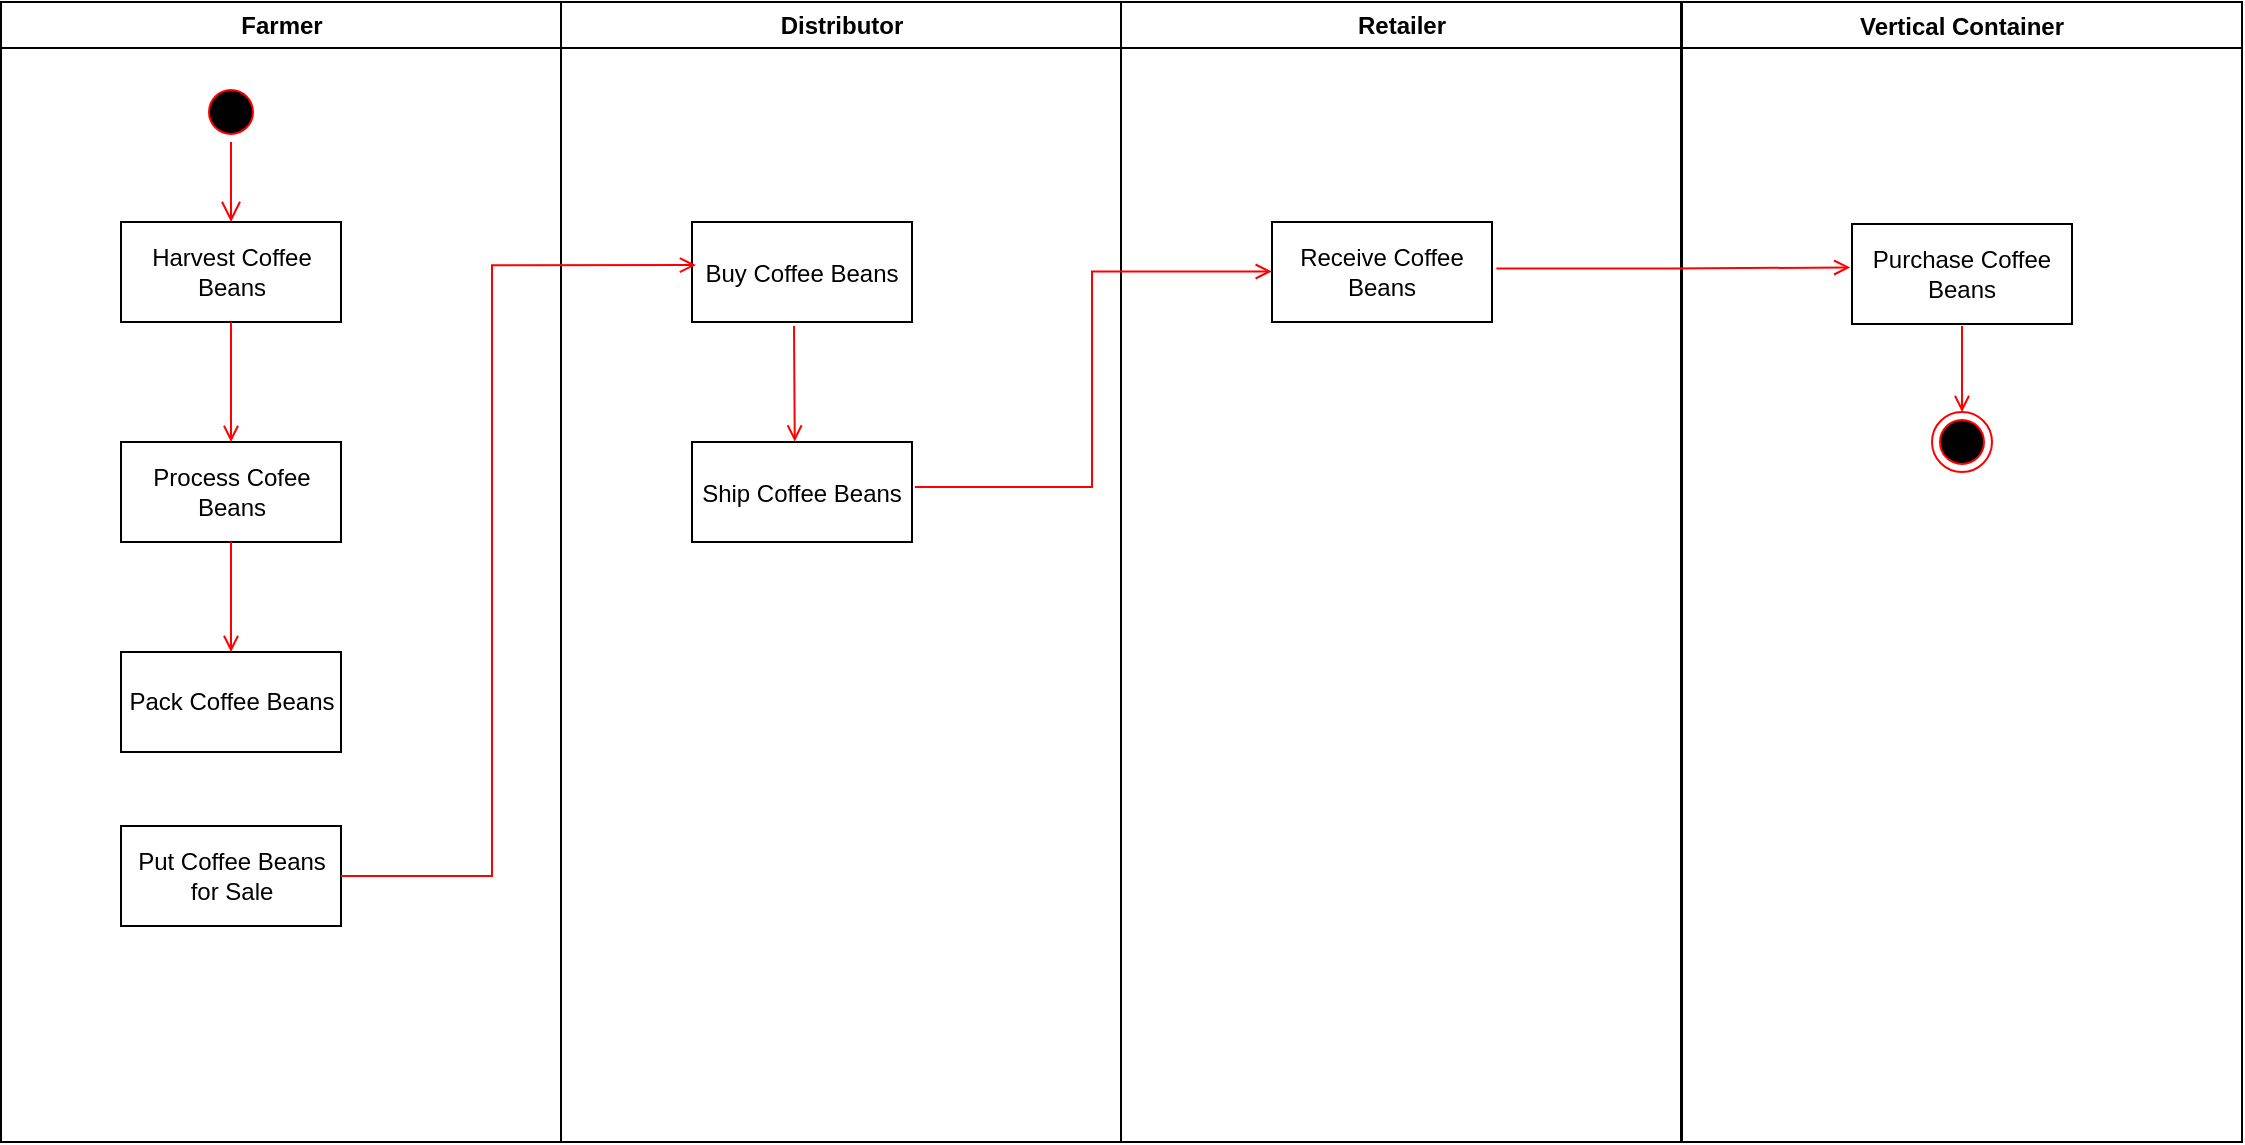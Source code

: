 <mxfile version="20.1.1" type="github" pages="2">
  <diagram name="Activity Diagram" id="e7e014a7-5840-1c2e-5031-d8a46d1fe8dd">
    <mxGraphModel dx="1483" dy="806" grid="1" gridSize="10" guides="1" tooltips="1" connect="1" arrows="1" fold="1" page="1" pageScale="1" pageWidth="1169" pageHeight="826" background="none" math="0" shadow="0">
      <root>
        <mxCell id="0" />
        <mxCell id="1" parent="0" />
        <mxCell id="2" value="Farmer" style="swimlane;whiteSpace=wrap" parent="1" vertex="1">
          <mxGeometry x="164.5" y="128" width="280" height="570" as="geometry" />
        </mxCell>
        <mxCell id="5" value="" style="ellipse;shape=startState;fillColor=#000000;strokeColor=#ff0000;" parent="2" vertex="1">
          <mxGeometry x="100" y="40" width="30" height="30" as="geometry" />
        </mxCell>
        <mxCell id="6" value="" style="edgeStyle=elbowEdgeStyle;elbow=horizontal;verticalAlign=bottom;endArrow=open;endSize=8;strokeColor=#FF0000;endFill=1;rounded=0" parent="2" source="5" target="7" edge="1">
          <mxGeometry x="100" y="40" as="geometry">
            <mxPoint x="115" y="110" as="targetPoint" />
          </mxGeometry>
        </mxCell>
        <mxCell id="7" value="Harvest Coffee Beans" style="whiteSpace=wrap;" parent="2" vertex="1">
          <mxGeometry x="60" y="110" width="110" height="50" as="geometry" />
        </mxCell>
        <mxCell id="8" value="Process Cofee Beans" style="whiteSpace=wrap;" parent="2" vertex="1">
          <mxGeometry x="60" y="220" width="110" height="50" as="geometry" />
        </mxCell>
        <mxCell id="9" value="" style="endArrow=open;strokeColor=#FF0000;endFill=1;rounded=0" parent="2" source="7" target="8" edge="1">
          <mxGeometry relative="1" as="geometry" />
        </mxCell>
        <mxCell id="10" value="Pack Coffee Beans" style="whiteSpace=wrap;" parent="2" vertex="1">
          <mxGeometry x="60" y="325" width="110" height="50" as="geometry" />
        </mxCell>
        <mxCell id="11" value="" style="endArrow=open;strokeColor=#FF0000;endFill=1;rounded=0" parent="2" source="8" target="10" edge="1">
          <mxGeometry relative="1" as="geometry" />
        </mxCell>
        <mxCell id="f47Q_pFwa8DA4vRjLItJ-41" value="Put Coffee Beans for Sale" style="whiteSpace=wrap;" vertex="1" parent="2">
          <mxGeometry x="60" y="412" width="110" height="50" as="geometry" />
        </mxCell>
        <mxCell id="3" value="Distributor" style="swimlane;whiteSpace=wrap" parent="1" vertex="1">
          <mxGeometry x="444.5" y="128" width="280" height="570" as="geometry" />
        </mxCell>
        <mxCell id="15" value="Buy Coffee Beans" style="" parent="3" vertex="1">
          <mxGeometry x="65.5" y="110" width="110" height="50" as="geometry" />
        </mxCell>
        <mxCell id="16" value="Ship Coffee Beans" style="" parent="3" vertex="1">
          <mxGeometry x="65.5" y="220" width="110" height="50" as="geometry" />
        </mxCell>
        <mxCell id="17" value="" style="endArrow=open;strokeColor=#FF0000;endFill=1;rounded=0;entryX=0.467;entryY=-0.005;entryDx=0;entryDy=0;entryPerimeter=0;" parent="3" target="16" edge="1">
          <mxGeometry relative="1" as="geometry">
            <mxPoint x="116.5" y="162" as="sourcePoint" />
          </mxGeometry>
        </mxCell>
        <mxCell id="4" value="Retailer" style="swimlane;whiteSpace=wrap" parent="1" vertex="1">
          <mxGeometry x="724.5" y="128" width="280" height="570" as="geometry" />
        </mxCell>
        <mxCell id="f47Q_pFwa8DA4vRjLItJ-48" value="Receive Coffee Beans" style="whiteSpace=wrap;" vertex="1" parent="4">
          <mxGeometry x="75.5" y="110" width="110" height="50" as="geometry" />
        </mxCell>
        <mxCell id="20" value="" style="endArrow=open;strokeColor=#FF0000;endFill=1;rounded=0;exitX=1;exitY=0.5;exitDx=0;exitDy=0;entryX=0.018;entryY=0.431;entryDx=0;entryDy=0;edgeStyle=orthogonalEdgeStyle;entryPerimeter=0;" parent="1" source="f47Q_pFwa8DA4vRjLItJ-41" target="15" edge="1">
          <mxGeometry relative="1" as="geometry">
            <Array as="points">
              <mxPoint x="410" y="565" />
              <mxPoint x="410" y="260" />
            </Array>
          </mxGeometry>
        </mxCell>
        <mxCell id="f47Q_pFwa8DA4vRjLItJ-46" value="Vertical Container" style="swimlane;" vertex="1" parent="1">
          <mxGeometry x="1005" y="128" width="280" height="570" as="geometry" />
        </mxCell>
        <mxCell id="33" value="Purchase Coffee Beans" style="whiteSpace=wrap;" parent="f47Q_pFwa8DA4vRjLItJ-46" vertex="1">
          <mxGeometry x="85" y="111" width="110" height="50" as="geometry" />
        </mxCell>
        <mxCell id="38" value="" style="ellipse;shape=endState;fillColor=#000000;strokeColor=#ff0000" parent="f47Q_pFwa8DA4vRjLItJ-46" vertex="1">
          <mxGeometry x="125" y="205" width="30" height="30" as="geometry" />
        </mxCell>
        <mxCell id="39" value="" style="endArrow=open;strokeColor=#FF0000;endFill=1;rounded=0" parent="f47Q_pFwa8DA4vRjLItJ-46" target="38" edge="1">
          <mxGeometry relative="1" as="geometry">
            <mxPoint x="140" y="162" as="sourcePoint" />
          </mxGeometry>
        </mxCell>
        <mxCell id="19" value="" style="endArrow=open;strokeColor=#FF0000;endFill=1;rounded=0;exitX=1.013;exitY=0.449;exitDx=0;exitDy=0;exitPerimeter=0;entryX=-0.001;entryY=0.495;entryDx=0;entryDy=0;entryPerimeter=0;edgeStyle=orthogonalEdgeStyle;" parent="1" source="16" target="f47Q_pFwa8DA4vRjLItJ-48" edge="1">
          <mxGeometry relative="1" as="geometry">
            <mxPoint x="570" y="480" as="targetPoint" />
          </mxGeometry>
        </mxCell>
        <mxCell id="f47Q_pFwa8DA4vRjLItJ-50" value="" style="endArrow=open;strokeColor=#FF0000;endFill=1;rounded=0;exitX=1.02;exitY=0.465;exitDx=0;exitDy=0;exitPerimeter=0;entryX=-0.008;entryY=0.434;entryDx=0;entryDy=0;entryPerimeter=0;edgeStyle=orthogonalEdgeStyle;" edge="1" parent="1" source="f47Q_pFwa8DA4vRjLItJ-48" target="33">
          <mxGeometry relative="1" as="geometry">
            <mxPoint x="631.43" y="380.45" as="sourcePoint" />
            <mxPoint x="809.89" y="272.75" as="targetPoint" />
          </mxGeometry>
        </mxCell>
      </root>
    </mxGraphModel>
  </diagram>
  <diagram id="VJ4ubCF3NESTtYHULCIa" name="Sequence Diagram">
    <mxGraphModel dx="1221" dy="664" grid="1" gridSize="10" guides="1" tooltips="1" connect="1" arrows="1" fold="1" page="1" pageScale="1" pageWidth="827" pageHeight="1169" math="0" shadow="0">
      <root>
        <mxCell id="0" />
        <mxCell id="1" parent="0" />
        <mxCell id="oyXQGhHs9B5VYAmBMB1y-2" value="purchaseCoffee()" style="html=1;verticalAlign=bottom;startArrow=oval;startFill=1;endArrow=block;startSize=8;rounded=0;entryX=1.129;entryY=0.702;entryDx=0;entryDy=0;entryPerimeter=0;" edge="1" parent="1">
          <mxGeometry width="60" relative="1" as="geometry">
            <mxPoint x="755.71" y="430" as="sourcePoint" />
            <mxPoint x="600" y="430.4" as="targetPoint" />
          </mxGeometry>
        </mxCell>
        <mxCell id="nkH7ZKUvaOJXrr_QaU1O-9" value="processCoffee()" style="html=1;verticalAlign=bottom;startArrow=oval;startFill=1;endArrow=block;startSize=8;rounded=0;" edge="1" parent="1" target="nkH7ZKUvaOJXrr_QaU1O-1">
          <mxGeometry width="60" relative="1" as="geometry">
            <mxPoint x="250" y="240" as="sourcePoint" />
            <mxPoint x="90" y="289.5" as="targetPoint" />
            <Array as="points">
              <mxPoint x="140" y="240" />
            </Array>
          </mxGeometry>
        </mxCell>
        <mxCell id="nkH7ZKUvaOJXrr_QaU1O-11" value="sellCoffee()" style="html=1;verticalAlign=bottom;startArrow=oval;startFill=1;endArrow=block;startSize=8;rounded=0;" edge="1" parent="1">
          <mxGeometry width="60" relative="1" as="geometry">
            <mxPoint x="250" y="300.0" as="sourcePoint" />
            <mxPoint x="90" y="300.0" as="targetPoint" />
          </mxGeometry>
        </mxCell>
        <mxCell id="oyXQGhHs9B5VYAmBMB1y-4" value="&lt;span class=&quot;pl-k&quot;&gt;&lt;span class=&quot;pl-en&quot;&gt;fetchCoffeeBufferOne&lt;/span&gt;&lt;/span&gt;()" style="html=1;verticalAlign=bottom;startArrow=oval;startFill=1;endArrow=block;startSize=8;rounded=0;" edge="1" parent="1">
          <mxGeometry width="60" relative="1" as="geometry">
            <mxPoint x="754.26" y="510" as="sourcePoint" />
            <mxPoint x="89.997" y="510" as="targetPoint" />
          </mxGeometry>
        </mxCell>
        <mxCell id="nkH7ZKUvaOJXrr_QaU1O-1" value="Coffee" style="shape=umlLifeline;perimeter=lifelinePerimeter;whiteSpace=wrap;html=1;container=1;collapsible=0;recursiveResize=0;outlineConnect=0;" vertex="1" parent="1">
          <mxGeometry x="40" y="120" width="100" height="420" as="geometry" />
        </mxCell>
        <mxCell id="nkH7ZKUvaOJXrr_QaU1O-10" value="packCoffee()" style="html=1;verticalAlign=bottom;startArrow=oval;startFill=1;endArrow=block;startSize=8;rounded=0;" edge="1" parent="nkH7ZKUvaOJXrr_QaU1O-1">
          <mxGeometry width="60" relative="1" as="geometry">
            <mxPoint x="210" y="149.71" as="sourcePoint" />
            <mxPoint x="50" y="149.71" as="targetPoint" />
          </mxGeometry>
        </mxCell>
        <mxCell id="nkH7ZKUvaOJXrr_QaU1O-3" value="Farmer" style="shape=umlLifeline;perimeter=lifelinePerimeter;whiteSpace=wrap;html=1;container=1;collapsible=0;recursiveResize=0;outlineConnect=0;" vertex="1" parent="1">
          <mxGeometry x="208" y="120" width="100" height="420" as="geometry" />
        </mxCell>
        <mxCell id="nkH7ZKUvaOJXrr_QaU1O-7" value="" style="html=1;points=[];perimeter=orthogonalPerimeter;" vertex="1" parent="nkH7ZKUvaOJXrr_QaU1O-3">
          <mxGeometry x="45" y="70" width="10" height="200" as="geometry" />
        </mxCell>
        <mxCell id="nkH7ZKUvaOJXrr_QaU1O-8" value="harvestCoffee()" style="html=1;verticalAlign=bottom;startArrow=oval;startFill=1;endArrow=block;startSize=8;rounded=0;" edge="1" parent="nkH7ZKUvaOJXrr_QaU1O-3">
          <mxGeometry width="60" relative="1" as="geometry">
            <mxPoint x="42" y="90" as="sourcePoint" />
            <mxPoint x="-118" y="90" as="targetPoint" />
          </mxGeometry>
        </mxCell>
        <mxCell id="nkH7ZKUvaOJXrr_QaU1O-4" value="Distributor" style="shape=umlLifeline;perimeter=lifelinePerimeter;whiteSpace=wrap;html=1;container=1;collapsible=0;recursiveResize=0;outlineConnect=0;" vertex="1" parent="1">
          <mxGeometry x="375" y="120" width="100" height="420" as="geometry" />
        </mxCell>
        <mxCell id="nkH7ZKUvaOJXrr_QaU1O-13" value="buyCoffee()" style="html=1;verticalAlign=bottom;startArrow=oval;startFill=1;endArrow=block;startSize=8;rounded=0;entryX=1.129;entryY=0.702;entryDx=0;entryDy=0;entryPerimeter=0;" edge="1" parent="nkH7ZKUvaOJXrr_QaU1O-4" target="nkH7ZKUvaOJXrr_QaU1O-7">
          <mxGeometry width="60" relative="1" as="geometry">
            <mxPoint x="45" y="210" as="sourcePoint" />
            <mxPoint x="-105" y="210.0" as="targetPoint" />
          </mxGeometry>
        </mxCell>
        <mxCell id="nkH7ZKUvaOJXrr_QaU1O-12" value="" style="html=1;points=[];perimeter=orthogonalPerimeter;" vertex="1" parent="nkH7ZKUvaOJXrr_QaU1O-4">
          <mxGeometry x="45" y="180" width="10" height="100" as="geometry" />
        </mxCell>
        <mxCell id="nkH7ZKUvaOJXrr_QaU1O-17" value="receiveCoffee()" style="html=1;verticalAlign=bottom;startArrow=oval;startFill=1;endArrow=block;startSize=8;rounded=0;entryX=1.129;entryY=0.702;entryDx=0;entryDy=0;entryPerimeter=0;" edge="1" parent="nkH7ZKUvaOJXrr_QaU1O-4">
          <mxGeometry width="60" relative="1" as="geometry">
            <mxPoint x="210.71" y="270" as="sourcePoint" />
            <mxPoint x="55.0" y="270.4" as="targetPoint" />
          </mxGeometry>
        </mxCell>
        <mxCell id="nkH7ZKUvaOJXrr_QaU1O-5" value="Retailer" style="shape=umlLifeline;perimeter=lifelinePerimeter;whiteSpace=wrap;html=1;container=1;collapsible=0;recursiveResize=0;outlineConnect=0;" vertex="1" parent="1">
          <mxGeometry x="543" y="120" width="100" height="420" as="geometry" />
        </mxCell>
        <mxCell id="nkH7ZKUvaOJXrr_QaU1O-14" value="" style="html=1;points=[];perimeter=orthogonalPerimeter;" vertex="1" parent="nkH7ZKUvaOJXrr_QaU1O-5">
          <mxGeometry x="45" y="220" width="10" height="100" as="geometry" />
        </mxCell>
        <mxCell id="oyXQGhHs9B5VYAmBMB1y-3" value="&lt;span class=&quot;pl-k&quot;&gt;&lt;span class=&quot;pl-en&quot;&gt;fetchCoffeeBufferOne&lt;/span&gt;&lt;/span&gt;()" style="html=1;verticalAlign=bottom;startArrow=oval;startFill=1;endArrow=block;startSize=8;rounded=0;" edge="1" parent="nkH7ZKUvaOJXrr_QaU1O-5" target="nkH7ZKUvaOJXrr_QaU1O-1">
          <mxGeometry width="60" relative="1" as="geometry">
            <mxPoint x="210.71" y="360" as="sourcePoint" />
            <mxPoint x="55" y="360.4" as="targetPoint" />
          </mxGeometry>
        </mxCell>
        <mxCell id="nkH7ZKUvaOJXrr_QaU1O-6" value="Consumer" style="shape=umlLifeline;perimeter=lifelinePerimeter;whiteSpace=wrap;html=1;container=1;collapsible=0;recursiveResize=0;outlineConnect=0;" vertex="1" parent="1">
          <mxGeometry x="710" y="120" width="100" height="420" as="geometry" />
        </mxCell>
        <mxCell id="oyXQGhHs9B5VYAmBMB1y-1" value="" style="html=1;points=[];perimeter=orthogonalPerimeter;" vertex="1" parent="nkH7ZKUvaOJXrr_QaU1O-6">
          <mxGeometry x="45" y="280" width="10" height="130" as="geometry" />
        </mxCell>
        <mxCell id="nkH7ZKUvaOJXrr_QaU1O-15" value="shipCoffee()" style="html=1;verticalAlign=bottom;startArrow=oval;startFill=1;endArrow=block;startSize=8;rounded=0;entryX=-0.23;entryY=0.196;entryDx=0;entryDy=0;entryPerimeter=0;" edge="1" parent="1" target="nkH7ZKUvaOJXrr_QaU1O-14">
          <mxGeometry width="60" relative="1" as="geometry">
            <mxPoint x="430" y="360" as="sourcePoint" />
            <mxPoint x="375.0" y="460.4" as="targetPoint" />
          </mxGeometry>
        </mxCell>
      </root>
    </mxGraphModel>
  </diagram>
</mxfile>

